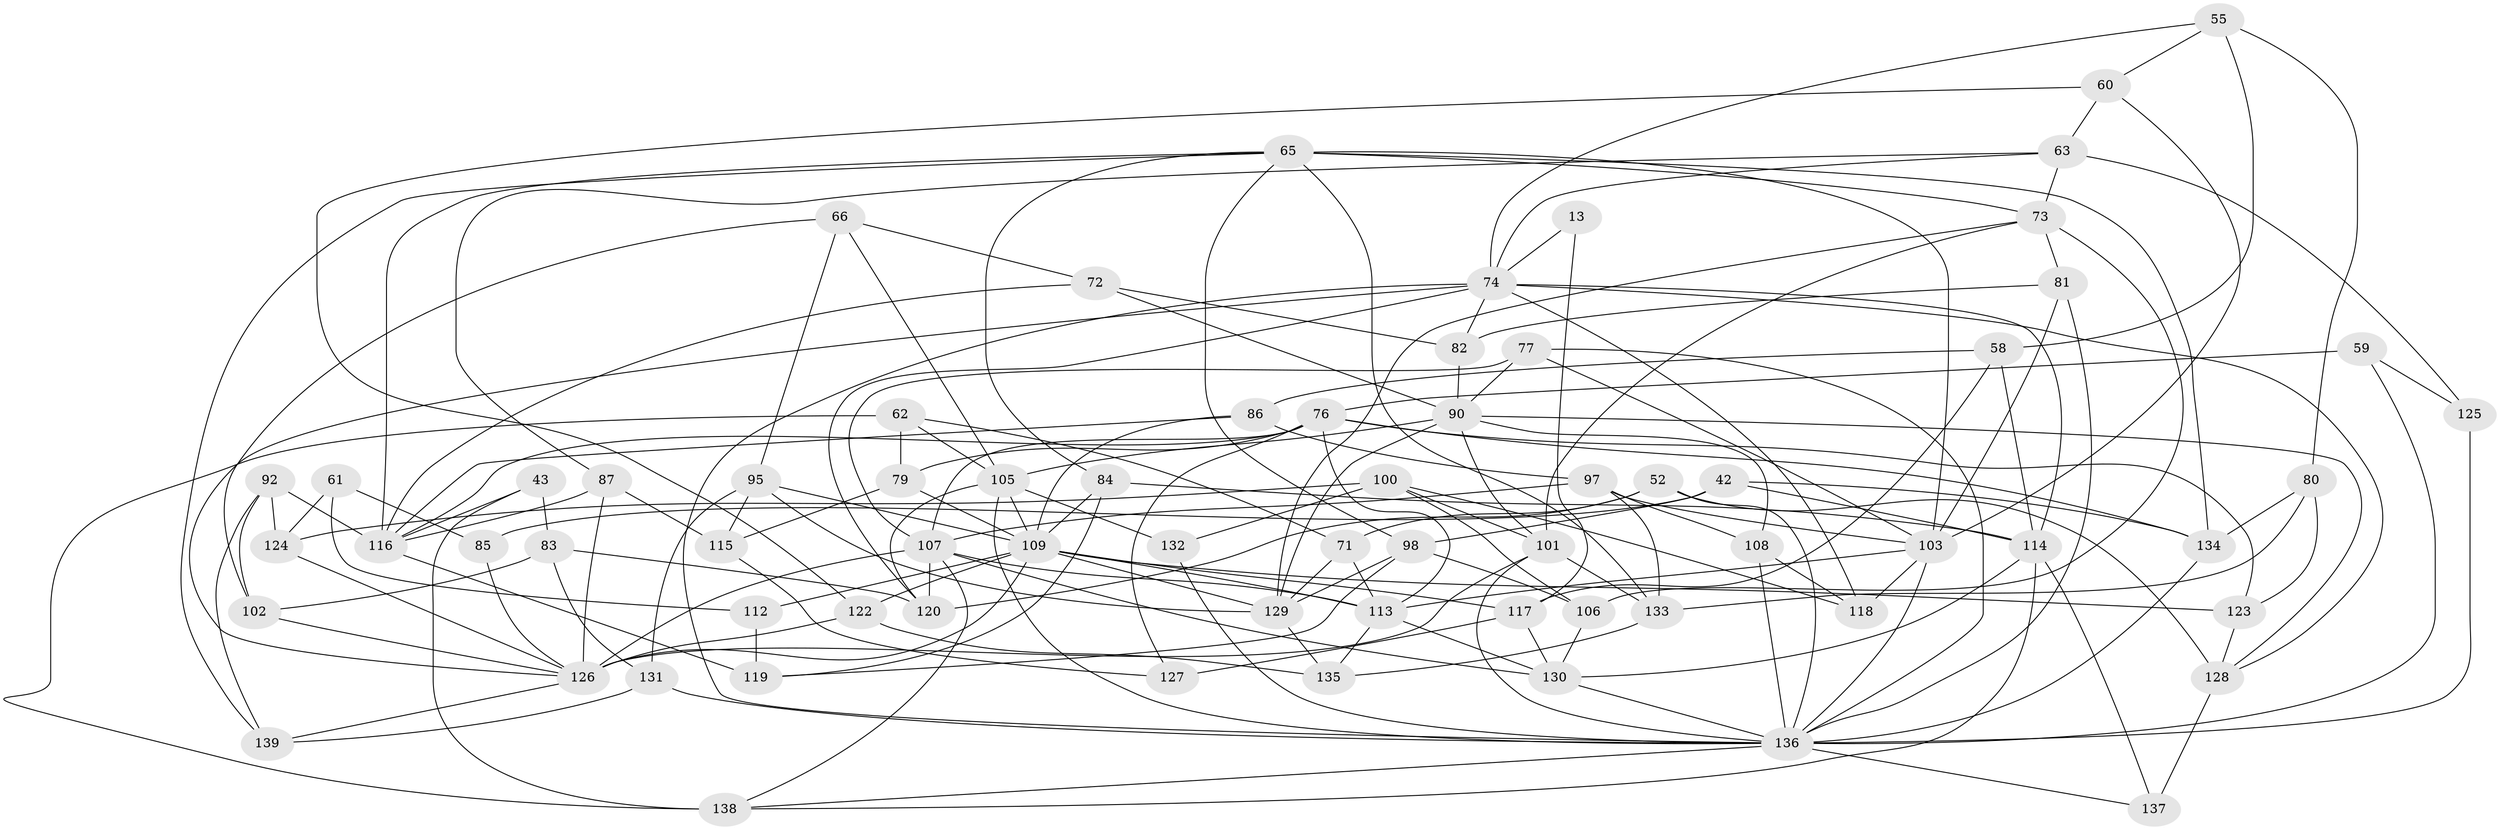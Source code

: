 // original degree distribution, {4: 1.0}
// Generated by graph-tools (version 1.1) at 2025/02/03/04/25 22:02:06]
// undirected, 69 vertices, 175 edges
graph export_dot {
graph [start="1"]
  node [color=gray90,style=filled];
  13;
  42 [super="+10"];
  43;
  52;
  55;
  58;
  59;
  60;
  61;
  62;
  63 [super="+21"];
  65 [super="+32"];
  66;
  71;
  72;
  73 [super="+41"];
  74 [super="+17+26+35"];
  76 [super="+8+56"];
  77;
  79;
  80;
  81;
  82;
  83;
  84;
  85;
  86;
  87;
  90 [super="+57"];
  92;
  95 [super="+78"];
  97 [super="+54"];
  98 [super="+96"];
  100 [super="+68"];
  101 [super="+25"];
  102;
  103 [super="+12"];
  105 [super="+1+11"];
  106 [super="+64"];
  107 [super="+93+89"];
  108;
  109 [super="+69"];
  112 [super="+3"];
  113 [super="+36+94"];
  114 [super="+27+88"];
  115;
  116 [super="+110"];
  117 [super="+16"];
  118;
  119 [super="+104"];
  120 [super="+30"];
  122 [super="+15"];
  123;
  124;
  125 [super="+53"];
  126 [super="+121+50+99"];
  127;
  128 [super="+49"];
  129 [super="+37+47"];
  130 [super="+9+28"];
  131;
  132 [super="+45"];
  133 [super="+111"];
  134 [super="+34"];
  135;
  136 [super="+4+14+91+40"];
  137;
  138 [super="+22"];
  139;
  13 -- 117 [weight=2];
  13 -- 74 [weight=2];
  42 -- 85 [weight=2];
  42 -- 134 [weight=2];
  42 -- 98;
  42 -- 114;
  43 -- 83;
  43 -- 138 [weight=2];
  43 -- 116;
  52 -- 120;
  52 -- 71;
  52 -- 128;
  52 -- 136;
  55 -- 60;
  55 -- 58;
  55 -- 80;
  55 -- 74;
  58 -- 86;
  58 -- 117;
  58 -- 114;
  59 -- 125 [weight=2];
  59 -- 76;
  59 -- 136;
  60 -- 63;
  60 -- 103;
  60 -- 122;
  61 -- 124;
  61 -- 85;
  61 -- 112 [weight=2];
  62 -- 71;
  62 -- 105;
  62 -- 138;
  62 -- 79;
  63 -- 125 [weight=2];
  63 -- 87;
  63 -- 74;
  63 -- 73;
  65 -- 98;
  65 -- 116;
  65 -- 134;
  65 -- 84;
  65 -- 133;
  65 -- 73;
  65 -- 139;
  65 -- 103;
  66 -- 72;
  66 -- 102;
  66 -- 105;
  66 -- 95;
  71 -- 113;
  71 -- 129;
  72 -- 82;
  72 -- 116;
  72 -- 90;
  73 -- 101;
  73 -- 81;
  73 -- 106;
  73 -- 129;
  74 -- 82;
  74 -- 128;
  74 -- 118;
  74 -- 120;
  74 -- 114 [weight=2];
  74 -- 136;
  74 -- 126;
  76 -- 123;
  76 -- 116;
  76 -- 79;
  76 -- 134;
  76 -- 127;
  76 -- 113;
  76 -- 107;
  77 -- 103;
  77 -- 90;
  77 -- 136;
  77 -- 107;
  79 -- 115;
  79 -- 109;
  80 -- 134;
  80 -- 123;
  80 -- 133;
  81 -- 82;
  81 -- 136;
  81 -- 103;
  82 -- 90;
  83 -- 131;
  83 -- 102;
  83 -- 120;
  84 -- 119;
  84 -- 114;
  84 -- 109;
  85 -- 126;
  86 -- 97;
  86 -- 116;
  86 -- 109;
  87 -- 115;
  87 -- 116;
  87 -- 126;
  90 -- 129;
  90 -- 128;
  90 -- 101;
  90 -- 105;
  90 -- 108;
  92 -- 116;
  92 -- 102;
  92 -- 139;
  92 -- 124;
  95 -- 129 [weight=2];
  95 -- 131;
  95 -- 115;
  95 -- 109;
  97 -- 107;
  97 -- 108;
  97 -- 133;
  97 -- 103 [weight=2];
  98 -- 106 [weight=2];
  98 -- 119;
  98 -- 129;
  100 -- 132 [weight=2];
  100 -- 124;
  100 -- 118;
  100 -- 106;
  100 -- 101;
  101 -- 133 [weight=2];
  101 -- 136;
  101 -- 126 [weight=2];
  102 -- 126;
  103 -- 113 [weight=2];
  103 -- 118;
  103 -- 136;
  105 -- 132 [weight=2];
  105 -- 136;
  105 -- 120;
  105 -- 109;
  106 -- 130 [weight=2];
  107 -- 138;
  107 -- 126 [weight=4];
  107 -- 113;
  107 -- 130;
  107 -- 120 [weight=2];
  108 -- 118;
  108 -- 136;
  109 -- 122;
  109 -- 113 [weight=2];
  109 -- 129;
  109 -- 112;
  109 -- 117 [weight=2];
  109 -- 123;
  109 -- 126;
  112 -- 119 [weight=3];
  113 -- 130 [weight=2];
  113 -- 135;
  114 -- 137;
  114 -- 130;
  114 -- 138;
  115 -- 127;
  116 -- 119;
  117 -- 127 [weight=2];
  117 -- 130;
  122 -- 135;
  122 -- 126 [weight=3];
  123 -- 128;
  124 -- 126;
  125 -- 136 [weight=2];
  126 -- 139;
  128 -- 137 [weight=2];
  129 -- 135;
  130 -- 136;
  131 -- 139;
  131 -- 136;
  132 -- 136 [weight=2];
  133 -- 135;
  134 -- 136;
  136 -- 137;
  136 -- 138;
}
